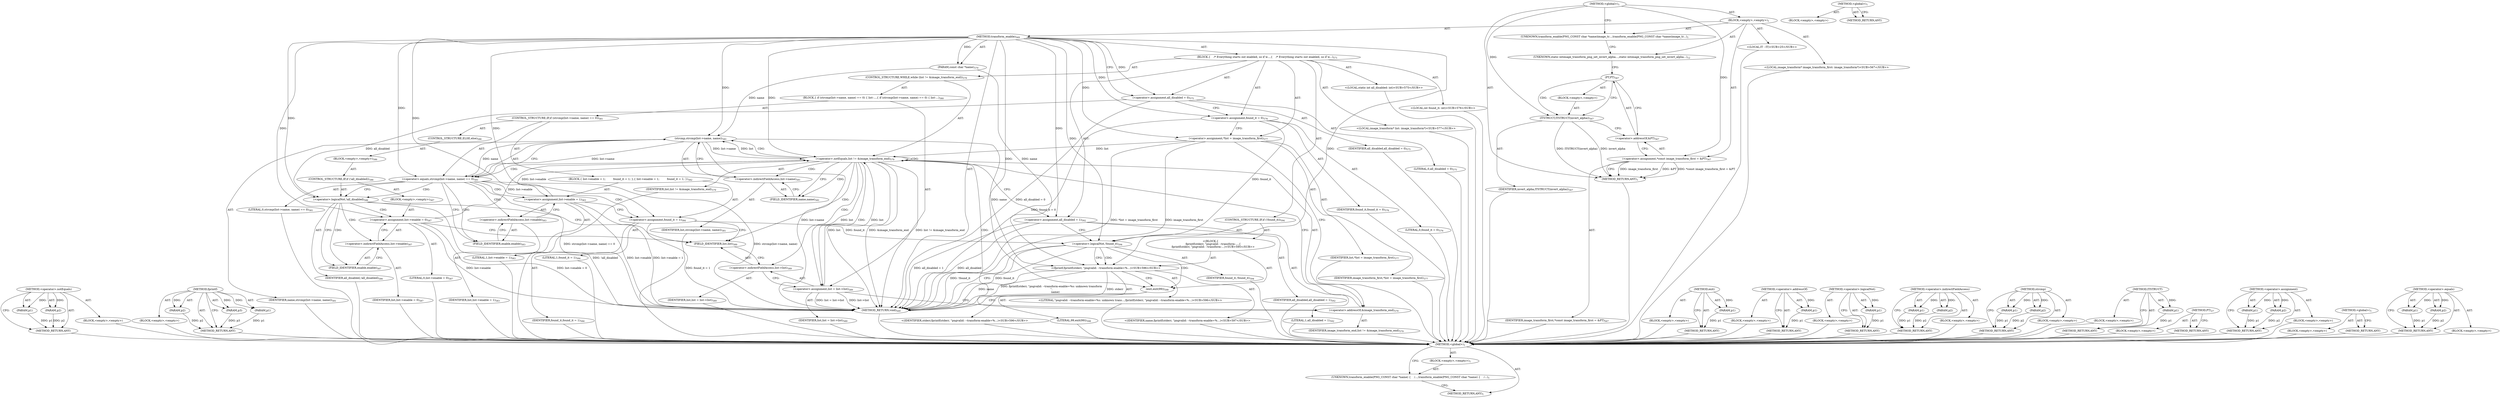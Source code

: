 digraph "&lt;operator&gt;.equals" {
vulnerable_6 [label=<(METHOD,&lt;global&gt;)<SUB>1</SUB>>];
vulnerable_7 [label=<(BLOCK,&lt;empty&gt;,&lt;empty&gt;)<SUB>1</SUB>>];
vulnerable_8 [label=<(UNKNOWN,transform_enable(PNG_CONST char *name)
 {
    /...,transform_enable(PNG_CONST char *name)
 {
    /...)<SUB>1</SUB>>];
vulnerable_9 [label=<(METHOD_RETURN,ANY)<SUB>1</SUB>>];
vulnerable_14 [label=<(METHOD,&lt;global&gt;)<SUB>1</SUB>>];
vulnerable_15 [label=<(BLOCK,&lt;empty&gt;,&lt;empty&gt;)>];
vulnerable_16 [label=<(METHOD_RETURN,ANY)>];
fixed_127 [label=<(METHOD,&lt;operator&gt;.notEquals)>];
fixed_128 [label=<(PARAM,p1)>];
fixed_129 [label=<(PARAM,p2)>];
fixed_130 [label=<(BLOCK,&lt;empty&gt;,&lt;empty&gt;)>];
fixed_131 [label=<(METHOD_RETURN,ANY)>];
fixed_151 [label=<(METHOD,fprintf)>];
fixed_152 [label=<(PARAM,p1)>];
fixed_153 [label=<(PARAM,p2)>];
fixed_154 [label=<(PARAM,p3)>];
fixed_155 [label=<(BLOCK,&lt;empty&gt;,&lt;empty&gt;)>];
fixed_156 [label=<(METHOD_RETURN,ANY)>];
fixed_6 [label=<(METHOD,&lt;global&gt;)<SUB>1</SUB>>];
fixed_7 [label=<(BLOCK,&lt;empty&gt;,&lt;empty&gt;)<SUB>1</SUB>>];
fixed_8 [label=<(UNKNOWN,transform_enable(PNG_CONST char *name)
image_tr...,transform_enable(PNG_CONST char *name)
image_tr...)<SUB>1</SUB>>];
fixed_9 [label=<(UNKNOWN,static int
image_transform_png_set_invert_alpha...,static int
image_transform_png_set_invert_alpha...)<SUB>12</SUB>>];
fixed_10 [label="<(LOCAL,IT : IT)<SUB>25</SUB>>"];
fixed_11 [label="<(LOCAL,image_transform* image_transform_first: image_transform*)<SUB>567</SUB>>"];
fixed_12 [label=<(&lt;operator&gt;.assignment,*const image_transform_first = &amp;PT)<SUB>567</SUB>>];
fixed_13 [label=<(IDENTIFIER,image_transform_first,*const image_transform_first = &amp;PT)<SUB>567</SUB>>];
fixed_14 [label=<(&lt;operator&gt;.addressOf,&amp;PT)<SUB>567</SUB>>];
fixed_15 [label=<(PT,PT)<SUB>567</SUB>>];
fixed_16 [label=<(BLOCK,&lt;empty&gt;,&lt;empty&gt;)>];
fixed_17 [label=<(ITSTRUCT,ITSTRUCT(invert_alpha))<SUB>567</SUB>>];
fixed_18 [label=<(IDENTIFIER,invert_alpha,ITSTRUCT(invert_alpha))<SUB>567</SUB>>];
fixed_19 [label=<(METHOD,transform_enable)<SUB>569</SUB>>];
fixed_20 [label=<(PARAM,const char *name)<SUB>570</SUB>>];
fixed_21 [label=<(BLOCK,{
    /* Everything starts out enabled, so if w...,{
    /* Everything starts out enabled, so if w...)<SUB>571</SUB>>];
fixed_22 [label="<(LOCAL,static int all_disabled: int)<SUB>575</SUB>>"];
fixed_23 [label=<(&lt;operator&gt;.assignment,all_disabled = 0)<SUB>575</SUB>>];
fixed_24 [label=<(IDENTIFIER,all_disabled,all_disabled = 0)<SUB>575</SUB>>];
fixed_25 [label=<(LITERAL,0,all_disabled = 0)<SUB>575</SUB>>];
fixed_26 [label="<(LOCAL,int found_it: int)<SUB>576</SUB>>"];
fixed_27 [label=<(&lt;operator&gt;.assignment,found_it = 0)<SUB>576</SUB>>];
fixed_28 [label=<(IDENTIFIER,found_it,found_it = 0)<SUB>576</SUB>>];
fixed_29 [label=<(LITERAL,0,found_it = 0)<SUB>576</SUB>>];
fixed_30 [label="<(LOCAL,image_transform* list: image_transform*)<SUB>577</SUB>>"];
fixed_31 [label=<(&lt;operator&gt;.assignment,*list = image_transform_first)<SUB>577</SUB>>];
fixed_32 [label=<(IDENTIFIER,list,*list = image_transform_first)<SUB>577</SUB>>];
fixed_33 [label=<(IDENTIFIER,image_transform_first,*list = image_transform_first)<SUB>577</SUB>>];
fixed_34 [label=<(CONTROL_STRUCTURE,WHILE,while (list != &amp;image_transform_end))<SUB>579</SUB>>];
fixed_35 [label=<(&lt;operator&gt;.notEquals,list != &amp;image_transform_end)<SUB>579</SUB>>];
fixed_36 [label=<(IDENTIFIER,list,list != &amp;image_transform_end)<SUB>579</SUB>>];
fixed_37 [label=<(&lt;operator&gt;.addressOf,&amp;image_transform_end)<SUB>579</SUB>>];
fixed_38 [label=<(IDENTIFIER,image_transform_end,list != &amp;image_transform_end)<SUB>579</SUB>>];
fixed_39 [label=<(BLOCK,{
 if (strcmp(list-&gt;name, name) == 0)
 {
 list-...,{
 if (strcmp(list-&gt;name, name) == 0)
 {
 list-...)<SUB>580</SUB>>];
fixed_40 [label=<(CONTROL_STRUCTURE,IF,if (strcmp(list-&gt;name, name) == 0))<SUB>581</SUB>>];
fixed_41 [label=<(&lt;operator&gt;.equals,strcmp(list-&gt;name, name) == 0)<SUB>581</SUB>>];
fixed_42 [label=<(strcmp,strcmp(list-&gt;name, name))<SUB>581</SUB>>];
fixed_43 [label=<(&lt;operator&gt;.indirectFieldAccess,list-&gt;name)<SUB>581</SUB>>];
fixed_44 [label=<(IDENTIFIER,list,strcmp(list-&gt;name, name))<SUB>581</SUB>>];
fixed_45 [label=<(FIELD_IDENTIFIER,name,name)<SUB>581</SUB>>];
fixed_46 [label=<(IDENTIFIER,name,strcmp(list-&gt;name, name))<SUB>581</SUB>>];
fixed_47 [label=<(LITERAL,0,strcmp(list-&gt;name, name) == 0)<SUB>581</SUB>>];
fixed_48 [label=<(BLOCK,{
 list-&gt;enable = 1;
         found_it = 1;
 },{
 list-&gt;enable = 1;
         found_it = 1;
 })<SUB>582</SUB>>];
fixed_49 [label=<(&lt;operator&gt;.assignment,list-&gt;enable = 1)<SUB>583</SUB>>];
fixed_50 [label=<(&lt;operator&gt;.indirectFieldAccess,list-&gt;enable)<SUB>583</SUB>>];
fixed_51 [label=<(IDENTIFIER,list,list-&gt;enable = 1)<SUB>583</SUB>>];
fixed_52 [label=<(FIELD_IDENTIFIER,enable,enable)<SUB>583</SUB>>];
fixed_53 [label=<(LITERAL,1,list-&gt;enable = 1)<SUB>583</SUB>>];
fixed_54 [label=<(&lt;operator&gt;.assignment,found_it = 1)<SUB>584</SUB>>];
fixed_55 [label=<(IDENTIFIER,found_it,found_it = 1)<SUB>584</SUB>>];
fixed_56 [label=<(LITERAL,1,found_it = 1)<SUB>584</SUB>>];
fixed_57 [label=<(CONTROL_STRUCTURE,ELSE,else)<SUB>586</SUB>>];
fixed_58 [label=<(BLOCK,&lt;empty&gt;,&lt;empty&gt;)<SUB>586</SUB>>];
fixed_59 [label=<(CONTROL_STRUCTURE,IF,if (!all_disabled))<SUB>586</SUB>>];
fixed_60 [label=<(&lt;operator&gt;.logicalNot,!all_disabled)<SUB>586</SUB>>];
fixed_61 [label=<(IDENTIFIER,all_disabled,!all_disabled)<SUB>586</SUB>>];
fixed_62 [label=<(BLOCK,&lt;empty&gt;,&lt;empty&gt;)<SUB>587</SUB>>];
fixed_63 [label=<(&lt;operator&gt;.assignment,list-&gt;enable = 0)<SUB>587</SUB>>];
fixed_64 [label=<(&lt;operator&gt;.indirectFieldAccess,list-&gt;enable)<SUB>587</SUB>>];
fixed_65 [label=<(IDENTIFIER,list,list-&gt;enable = 0)<SUB>587</SUB>>];
fixed_66 [label=<(FIELD_IDENTIFIER,enable,enable)<SUB>587</SUB>>];
fixed_67 [label=<(LITERAL,0,list-&gt;enable = 0)<SUB>587</SUB>>];
fixed_68 [label=<(&lt;operator&gt;.assignment,list = list-&gt;list)<SUB>589</SUB>>];
fixed_69 [label=<(IDENTIFIER,list,list = list-&gt;list)<SUB>589</SUB>>];
fixed_70 [label=<(&lt;operator&gt;.indirectFieldAccess,list-&gt;list)<SUB>589</SUB>>];
fixed_71 [label=<(IDENTIFIER,list,list = list-&gt;list)<SUB>589</SUB>>];
fixed_72 [label=<(FIELD_IDENTIFIER,list,list)<SUB>589</SUB>>];
fixed_73 [label=<(&lt;operator&gt;.assignment,all_disabled = 1)<SUB>592</SUB>>];
fixed_74 [label=<(IDENTIFIER,all_disabled,all_disabled = 1)<SUB>592</SUB>>];
fixed_75 [label=<(LITERAL,1,all_disabled = 1)<SUB>592</SUB>>];
fixed_76 [label=<(CONTROL_STRUCTURE,IF,if (!found_it))<SUB>594</SUB>>];
fixed_77 [label=<(&lt;operator&gt;.logicalNot,!found_it)<SUB>594</SUB>>];
fixed_78 [label=<(IDENTIFIER,found_it,!found_it)<SUB>594</SUB>>];
fixed_79 [label="<(BLOCK,{
      fprintf(stderr, &quot;pngvalid: --transform-...,{
      fprintf(stderr, &quot;pngvalid: --transform-...)<SUB>595</SUB>>"];
fixed_80 [label="<(fprintf,fprintf(stderr, &quot;pngvalid: --transform-enable=%...)<SUB>596</SUB>>"];
fixed_81 [label="<(IDENTIFIER,stderr,fprintf(stderr, &quot;pngvalid: --transform-enable=%...)<SUB>596</SUB>>"];
fixed_82 [label="<(LITERAL,&quot;pngvalid: --transform-enable=%s: unknown trans...,fprintf(stderr, &quot;pngvalid: --transform-enable=%...)<SUB>596</SUB>>"];
fixed_83 [label="<(IDENTIFIER,name,fprintf(stderr, &quot;pngvalid: --transform-enable=%...)<SUB>597</SUB>>"];
fixed_84 [label=<(exit,exit(99))<SUB>598</SUB>>];
fixed_85 [label=<(LITERAL,99,exit(99))<SUB>598</SUB>>];
fixed_86 [label=<(METHOD_RETURN,void)<SUB>569</SUB>>];
fixed_88 [label=<(METHOD_RETURN,ANY)<SUB>1</SUB>>];
fixed_157 [label=<(METHOD,exit)>];
fixed_158 [label=<(PARAM,p1)>];
fixed_159 [label=<(BLOCK,&lt;empty&gt;,&lt;empty&gt;)>];
fixed_160 [label=<(METHOD_RETURN,ANY)>];
fixed_116 [label=<(METHOD,&lt;operator&gt;.addressOf)>];
fixed_117 [label=<(PARAM,p1)>];
fixed_118 [label=<(BLOCK,&lt;empty&gt;,&lt;empty&gt;)>];
fixed_119 [label=<(METHOD_RETURN,ANY)>];
fixed_147 [label=<(METHOD,&lt;operator&gt;.logicalNot)>];
fixed_148 [label=<(PARAM,p1)>];
fixed_149 [label=<(BLOCK,&lt;empty&gt;,&lt;empty&gt;)>];
fixed_150 [label=<(METHOD_RETURN,ANY)>];
fixed_142 [label=<(METHOD,&lt;operator&gt;.indirectFieldAccess)>];
fixed_143 [label=<(PARAM,p1)>];
fixed_144 [label=<(PARAM,p2)>];
fixed_145 [label=<(BLOCK,&lt;empty&gt;,&lt;empty&gt;)>];
fixed_146 [label=<(METHOD_RETURN,ANY)>];
fixed_137 [label=<(METHOD,strcmp)>];
fixed_138 [label=<(PARAM,p1)>];
fixed_139 [label=<(PARAM,p2)>];
fixed_140 [label=<(BLOCK,&lt;empty&gt;,&lt;empty&gt;)>];
fixed_141 [label=<(METHOD_RETURN,ANY)>];
fixed_123 [label=<(METHOD,ITSTRUCT)>];
fixed_124 [label=<(PARAM,p1)>];
fixed_125 [label=<(BLOCK,&lt;empty&gt;,&lt;empty&gt;)>];
fixed_126 [label=<(METHOD_RETURN,ANY)>];
fixed_120 [label=<(METHOD,PT)<SUB>27</SUB>>];
fixed_121 [label=<(BLOCK,&lt;empty&gt;,&lt;empty&gt;)>];
fixed_122 [label=<(METHOD_RETURN,ANY)>];
fixed_111 [label=<(METHOD,&lt;operator&gt;.assignment)>];
fixed_112 [label=<(PARAM,p1)>];
fixed_113 [label=<(PARAM,p2)>];
fixed_114 [label=<(BLOCK,&lt;empty&gt;,&lt;empty&gt;)>];
fixed_115 [label=<(METHOD_RETURN,ANY)>];
fixed_105 [label=<(METHOD,&lt;global&gt;)<SUB>1</SUB>>];
fixed_106 [label=<(BLOCK,&lt;empty&gt;,&lt;empty&gt;)>];
fixed_107 [label=<(METHOD_RETURN,ANY)>];
fixed_132 [label=<(METHOD,&lt;operator&gt;.equals)>];
fixed_133 [label=<(PARAM,p1)>];
fixed_134 [label=<(PARAM,p2)>];
fixed_135 [label=<(BLOCK,&lt;empty&gt;,&lt;empty&gt;)>];
fixed_136 [label=<(METHOD_RETURN,ANY)>];
vulnerable_6 -> vulnerable_7  [key=0, label="AST: "];
vulnerable_6 -> vulnerable_9  [key=0, label="AST: "];
vulnerable_6 -> vulnerable_8  [key=0, label="CFG: "];
vulnerable_7 -> vulnerable_8  [key=0, label="AST: "];
vulnerable_8 -> vulnerable_9  [key=0, label="CFG: "];
vulnerable_14 -> vulnerable_15  [key=0, label="AST: "];
vulnerable_14 -> vulnerable_16  [key=0, label="AST: "];
vulnerable_14 -> vulnerable_16  [key=1, label="CFG: "];
fixed_127 -> fixed_128  [key=0, label="AST: "];
fixed_127 -> fixed_128  [key=1, label="DDG: "];
fixed_127 -> fixed_130  [key=0, label="AST: "];
fixed_127 -> fixed_129  [key=0, label="AST: "];
fixed_127 -> fixed_129  [key=1, label="DDG: "];
fixed_127 -> fixed_131  [key=0, label="AST: "];
fixed_127 -> fixed_131  [key=1, label="CFG: "];
fixed_128 -> fixed_131  [key=0, label="DDG: p1"];
fixed_129 -> fixed_131  [key=0, label="DDG: p2"];
fixed_130 -> vulnerable_6  [key=0];
fixed_131 -> vulnerable_6  [key=0];
fixed_151 -> fixed_152  [key=0, label="AST: "];
fixed_151 -> fixed_152  [key=1, label="DDG: "];
fixed_151 -> fixed_155  [key=0, label="AST: "];
fixed_151 -> fixed_153  [key=0, label="AST: "];
fixed_151 -> fixed_153  [key=1, label="DDG: "];
fixed_151 -> fixed_156  [key=0, label="AST: "];
fixed_151 -> fixed_156  [key=1, label="CFG: "];
fixed_151 -> fixed_154  [key=0, label="AST: "];
fixed_151 -> fixed_154  [key=1, label="DDG: "];
fixed_152 -> fixed_156  [key=0, label="DDG: p1"];
fixed_153 -> fixed_156  [key=0, label="DDG: p2"];
fixed_154 -> fixed_156  [key=0, label="DDG: p3"];
fixed_155 -> vulnerable_6  [key=0];
fixed_156 -> vulnerable_6  [key=0];
fixed_6 -> fixed_7  [key=0, label="AST: "];
fixed_6 -> fixed_88  [key=0, label="AST: "];
fixed_6 -> fixed_8  [key=0, label="CFG: "];
fixed_6 -> fixed_12  [key=0, label="DDG: "];
fixed_6 -> fixed_17  [key=0, label="DDG: "];
fixed_7 -> fixed_8  [key=0, label="AST: "];
fixed_7 -> fixed_9  [key=0, label="AST: "];
fixed_7 -> fixed_10  [key=0, label="AST: "];
fixed_7 -> fixed_11  [key=0, label="AST: "];
fixed_7 -> fixed_12  [key=0, label="AST: "];
fixed_7 -> fixed_19  [key=0, label="AST: "];
fixed_8 -> fixed_9  [key=0, label="CFG: "];
fixed_9 -> fixed_15  [key=0, label="CFG: "];
fixed_10 -> vulnerable_6  [key=0];
fixed_11 -> vulnerable_6  [key=0];
fixed_12 -> fixed_13  [key=0, label="AST: "];
fixed_12 -> fixed_14  [key=0, label="AST: "];
fixed_12 -> fixed_88  [key=0, label="CFG: "];
fixed_12 -> fixed_88  [key=1, label="DDG: image_transform_first"];
fixed_12 -> fixed_88  [key=2, label="DDG: &amp;PT"];
fixed_12 -> fixed_88  [key=3, label="DDG: *const image_transform_first = &amp;PT"];
fixed_13 -> vulnerable_6  [key=0];
fixed_14 -> fixed_15  [key=0, label="AST: "];
fixed_14 -> fixed_12  [key=0, label="CFG: "];
fixed_15 -> fixed_16  [key=0, label="AST: "];
fixed_15 -> fixed_14  [key=0, label="CFG: "];
fixed_15 -> fixed_17  [key=0, label="CFG: "];
fixed_15 -> fixed_17  [key=1, label="CDG: "];
fixed_16 -> fixed_17  [key=0, label="AST: "];
fixed_17 -> fixed_18  [key=0, label="AST: "];
fixed_17 -> fixed_14  [key=0, label="CFG: "];
fixed_17 -> fixed_88  [key=0, label="DDG: ITSTRUCT(invert_alpha)"];
fixed_17 -> fixed_88  [key=1, label="DDG: invert_alpha"];
fixed_18 -> vulnerable_6  [key=0];
fixed_19 -> fixed_20  [key=0, label="AST: "];
fixed_19 -> fixed_20  [key=1, label="DDG: "];
fixed_19 -> fixed_21  [key=0, label="AST: "];
fixed_19 -> fixed_86  [key=0, label="AST: "];
fixed_19 -> fixed_23  [key=0, label="CFG: "];
fixed_19 -> fixed_23  [key=1, label="DDG: "];
fixed_19 -> fixed_27  [key=0, label="DDG: "];
fixed_19 -> fixed_31  [key=0, label="DDG: "];
fixed_19 -> fixed_73  [key=0, label="DDG: "];
fixed_19 -> fixed_35  [key=0, label="DDG: "];
fixed_19 -> fixed_77  [key=0, label="DDG: "];
fixed_19 -> fixed_80  [key=0, label="DDG: "];
fixed_19 -> fixed_84  [key=0, label="DDG: "];
fixed_19 -> fixed_41  [key=0, label="DDG: "];
fixed_19 -> fixed_49  [key=0, label="DDG: "];
fixed_19 -> fixed_54  [key=0, label="DDG: "];
fixed_19 -> fixed_42  [key=0, label="DDG: "];
fixed_19 -> fixed_60  [key=0, label="DDG: "];
fixed_19 -> fixed_63  [key=0, label="DDG: "];
fixed_20 -> fixed_80  [key=0, label="DDG: name"];
fixed_20 -> fixed_42  [key=0, label="DDG: name"];
fixed_21 -> fixed_22  [key=0, label="AST: "];
fixed_21 -> fixed_23  [key=0, label="AST: "];
fixed_21 -> fixed_26  [key=0, label="AST: "];
fixed_21 -> fixed_27  [key=0, label="AST: "];
fixed_21 -> fixed_30  [key=0, label="AST: "];
fixed_21 -> fixed_31  [key=0, label="AST: "];
fixed_21 -> fixed_34  [key=0, label="AST: "];
fixed_21 -> fixed_73  [key=0, label="AST: "];
fixed_21 -> fixed_76  [key=0, label="AST: "];
fixed_22 -> vulnerable_6  [key=0];
fixed_23 -> fixed_24  [key=0, label="AST: "];
fixed_23 -> fixed_25  [key=0, label="AST: "];
fixed_23 -> fixed_27  [key=0, label="CFG: "];
fixed_23 -> fixed_86  [key=0, label="DDG: all_disabled = 0"];
fixed_23 -> fixed_60  [key=0, label="DDG: all_disabled"];
fixed_24 -> vulnerable_6  [key=0];
fixed_25 -> vulnerable_6  [key=0];
fixed_26 -> vulnerable_6  [key=0];
fixed_27 -> fixed_28  [key=0, label="AST: "];
fixed_27 -> fixed_29  [key=0, label="AST: "];
fixed_27 -> fixed_31  [key=0, label="CFG: "];
fixed_27 -> fixed_86  [key=0, label="DDG: found_it = 0"];
fixed_27 -> fixed_77  [key=0, label="DDG: found_it"];
fixed_28 -> vulnerable_6  [key=0];
fixed_29 -> vulnerable_6  [key=0];
fixed_30 -> vulnerable_6  [key=0];
fixed_31 -> fixed_32  [key=0, label="AST: "];
fixed_31 -> fixed_33  [key=0, label="AST: "];
fixed_31 -> fixed_37  [key=0, label="CFG: "];
fixed_31 -> fixed_86  [key=0, label="DDG: *list = image_transform_first"];
fixed_31 -> fixed_86  [key=1, label="DDG: image_transform_first"];
fixed_31 -> fixed_35  [key=0, label="DDG: list"];
fixed_32 -> vulnerable_6  [key=0];
fixed_33 -> vulnerable_6  [key=0];
fixed_34 -> fixed_35  [key=0, label="AST: "];
fixed_34 -> fixed_39  [key=0, label="AST: "];
fixed_35 -> fixed_36  [key=0, label="AST: "];
fixed_35 -> fixed_37  [key=0, label="AST: "];
fixed_35 -> fixed_37  [key=1, label="CDG: "];
fixed_35 -> fixed_45  [key=0, label="CFG: "];
fixed_35 -> fixed_45  [key=1, label="CDG: "];
fixed_35 -> fixed_73  [key=0, label="CFG: "];
fixed_35 -> fixed_86  [key=0, label="DDG: list"];
fixed_35 -> fixed_86  [key=1, label="DDG: &amp;image_transform_end"];
fixed_35 -> fixed_86  [key=2, label="DDG: list != &amp;image_transform_end"];
fixed_35 -> fixed_68  [key=0, label="DDG: list"];
fixed_35 -> fixed_68  [key=1, label="CDG: "];
fixed_35 -> fixed_42  [key=0, label="DDG: list"];
fixed_35 -> fixed_42  [key=1, label="CDG: "];
fixed_35 -> fixed_72  [key=0, label="CDG: "];
fixed_35 -> fixed_41  [key=0, label="CDG: "];
fixed_35 -> fixed_70  [key=0, label="CDG: "];
fixed_35 -> fixed_35  [key=0, label="CDG: "];
fixed_35 -> fixed_43  [key=0, label="CDG: "];
fixed_36 -> vulnerable_6  [key=0];
fixed_37 -> fixed_38  [key=0, label="AST: "];
fixed_37 -> fixed_35  [key=0, label="CFG: "];
fixed_38 -> vulnerable_6  [key=0];
fixed_39 -> fixed_40  [key=0, label="AST: "];
fixed_39 -> fixed_68  [key=0, label="AST: "];
fixed_40 -> fixed_41  [key=0, label="AST: "];
fixed_40 -> fixed_48  [key=0, label="AST: "];
fixed_40 -> fixed_57  [key=0, label="AST: "];
fixed_41 -> fixed_42  [key=0, label="AST: "];
fixed_41 -> fixed_47  [key=0, label="AST: "];
fixed_41 -> fixed_52  [key=0, label="CFG: "];
fixed_41 -> fixed_52  [key=1, label="CDG: "];
fixed_41 -> fixed_60  [key=0, label="CFG: "];
fixed_41 -> fixed_60  [key=1, label="CDG: "];
fixed_41 -> fixed_86  [key=0, label="DDG: strcmp(list-&gt;name, name)"];
fixed_41 -> fixed_86  [key=1, label="DDG: strcmp(list-&gt;name, name) == 0"];
fixed_41 -> fixed_49  [key=0, label="CDG: "];
fixed_41 -> fixed_50  [key=0, label="CDG: "];
fixed_41 -> fixed_54  [key=0, label="CDG: "];
fixed_42 -> fixed_43  [key=0, label="AST: "];
fixed_42 -> fixed_46  [key=0, label="AST: "];
fixed_42 -> fixed_41  [key=0, label="CFG: "];
fixed_42 -> fixed_41  [key=1, label="DDG: list-&gt;name"];
fixed_42 -> fixed_41  [key=2, label="DDG: name"];
fixed_42 -> fixed_86  [key=0, label="DDG: list-&gt;name"];
fixed_42 -> fixed_35  [key=0, label="DDG: list-&gt;name"];
fixed_42 -> fixed_80  [key=0, label="DDG: name"];
fixed_43 -> fixed_44  [key=0, label="AST: "];
fixed_43 -> fixed_45  [key=0, label="AST: "];
fixed_43 -> fixed_42  [key=0, label="CFG: "];
fixed_44 -> vulnerable_6  [key=0];
fixed_45 -> fixed_43  [key=0, label="CFG: "];
fixed_46 -> vulnerable_6  [key=0];
fixed_47 -> vulnerable_6  [key=0];
fixed_48 -> fixed_49  [key=0, label="AST: "];
fixed_48 -> fixed_54  [key=0, label="AST: "];
fixed_49 -> fixed_50  [key=0, label="AST: "];
fixed_49 -> fixed_53  [key=0, label="AST: "];
fixed_49 -> fixed_54  [key=0, label="CFG: "];
fixed_49 -> fixed_86  [key=0, label="DDG: list-&gt;enable"];
fixed_49 -> fixed_86  [key=1, label="DDG: list-&gt;enable = 1"];
fixed_49 -> fixed_35  [key=0, label="DDG: list-&gt;enable"];
fixed_50 -> fixed_51  [key=0, label="AST: "];
fixed_50 -> fixed_52  [key=0, label="AST: "];
fixed_50 -> fixed_49  [key=0, label="CFG: "];
fixed_51 -> vulnerable_6  [key=0];
fixed_52 -> fixed_50  [key=0, label="CFG: "];
fixed_53 -> vulnerable_6  [key=0];
fixed_54 -> fixed_55  [key=0, label="AST: "];
fixed_54 -> fixed_56  [key=0, label="AST: "];
fixed_54 -> fixed_72  [key=0, label="CFG: "];
fixed_54 -> fixed_86  [key=0, label="DDG: found_it = 1"];
fixed_54 -> fixed_77  [key=0, label="DDG: found_it"];
fixed_55 -> vulnerable_6  [key=0];
fixed_56 -> vulnerable_6  [key=0];
fixed_57 -> fixed_58  [key=0, label="AST: "];
fixed_58 -> fixed_59  [key=0, label="AST: "];
fixed_59 -> fixed_60  [key=0, label="AST: "];
fixed_59 -> fixed_62  [key=0, label="AST: "];
fixed_60 -> fixed_61  [key=0, label="AST: "];
fixed_60 -> fixed_66  [key=0, label="CFG: "];
fixed_60 -> fixed_66  [key=1, label="CDG: "];
fixed_60 -> fixed_72  [key=0, label="CFG: "];
fixed_60 -> fixed_86  [key=0, label="DDG: !all_disabled"];
fixed_60 -> fixed_64  [key=0, label="CDG: "];
fixed_60 -> fixed_63  [key=0, label="CDG: "];
fixed_61 -> vulnerable_6  [key=0];
fixed_62 -> fixed_63  [key=0, label="AST: "];
fixed_63 -> fixed_64  [key=0, label="AST: "];
fixed_63 -> fixed_67  [key=0, label="AST: "];
fixed_63 -> fixed_72  [key=0, label="CFG: "];
fixed_63 -> fixed_86  [key=0, label="DDG: list-&gt;enable"];
fixed_63 -> fixed_86  [key=1, label="DDG: list-&gt;enable = 0"];
fixed_63 -> fixed_35  [key=0, label="DDG: list-&gt;enable"];
fixed_64 -> fixed_65  [key=0, label="AST: "];
fixed_64 -> fixed_66  [key=0, label="AST: "];
fixed_64 -> fixed_63  [key=0, label="CFG: "];
fixed_65 -> vulnerable_6  [key=0];
fixed_66 -> fixed_64  [key=0, label="CFG: "];
fixed_67 -> vulnerable_6  [key=0];
fixed_68 -> fixed_69  [key=0, label="AST: "];
fixed_68 -> fixed_70  [key=0, label="AST: "];
fixed_68 -> fixed_37  [key=0, label="CFG: "];
fixed_68 -> fixed_86  [key=0, label="DDG: list-&gt;list"];
fixed_68 -> fixed_86  [key=1, label="DDG: list = list-&gt;list"];
fixed_68 -> fixed_35  [key=0, label="DDG: list"];
fixed_69 -> vulnerable_6  [key=0];
fixed_70 -> fixed_71  [key=0, label="AST: "];
fixed_70 -> fixed_72  [key=0, label="AST: "];
fixed_70 -> fixed_68  [key=0, label="CFG: "];
fixed_71 -> vulnerable_6  [key=0];
fixed_72 -> fixed_70  [key=0, label="CFG: "];
fixed_73 -> fixed_74  [key=0, label="AST: "];
fixed_73 -> fixed_75  [key=0, label="AST: "];
fixed_73 -> fixed_77  [key=0, label="CFG: "];
fixed_73 -> fixed_86  [key=0, label="DDG: all_disabled"];
fixed_73 -> fixed_86  [key=1, label="DDG: all_disabled = 1"];
fixed_74 -> vulnerable_6  [key=0];
fixed_75 -> vulnerable_6  [key=0];
fixed_76 -> fixed_77  [key=0, label="AST: "];
fixed_76 -> fixed_79  [key=0, label="AST: "];
fixed_77 -> fixed_78  [key=0, label="AST: "];
fixed_77 -> fixed_86  [key=0, label="CFG: "];
fixed_77 -> fixed_86  [key=1, label="DDG: found_it"];
fixed_77 -> fixed_86  [key=2, label="DDG: !found_it"];
fixed_77 -> fixed_80  [key=0, label="CFG: "];
fixed_77 -> fixed_80  [key=1, label="CDG: "];
fixed_77 -> fixed_84  [key=0, label="CDG: "];
fixed_78 -> vulnerable_6  [key=0];
fixed_79 -> fixed_80  [key=0, label="AST: "];
fixed_79 -> fixed_84  [key=0, label="AST: "];
fixed_80 -> fixed_81  [key=0, label="AST: "];
fixed_80 -> fixed_82  [key=0, label="AST: "];
fixed_80 -> fixed_83  [key=0, label="AST: "];
fixed_80 -> fixed_84  [key=0, label="CFG: "];
fixed_80 -> fixed_86  [key=0, label="DDG: name"];
fixed_80 -> fixed_86  [key=1, label="DDG: fprintf(stderr, &quot;pngvalid: --transform-enable=%s: unknown transform\n&quot;,
         name)"];
fixed_80 -> fixed_86  [key=2, label="DDG: stderr"];
fixed_81 -> vulnerable_6  [key=0];
fixed_82 -> vulnerable_6  [key=0];
fixed_83 -> vulnerable_6  [key=0];
fixed_84 -> fixed_85  [key=0, label="AST: "];
fixed_84 -> fixed_86  [key=0, label="CFG: "];
fixed_85 -> vulnerable_6  [key=0];
fixed_86 -> vulnerable_6  [key=0];
fixed_88 -> vulnerable_6  [key=0];
fixed_157 -> fixed_158  [key=0, label="AST: "];
fixed_157 -> fixed_158  [key=1, label="DDG: "];
fixed_157 -> fixed_159  [key=0, label="AST: "];
fixed_157 -> fixed_160  [key=0, label="AST: "];
fixed_157 -> fixed_160  [key=1, label="CFG: "];
fixed_158 -> fixed_160  [key=0, label="DDG: p1"];
fixed_159 -> vulnerable_6  [key=0];
fixed_160 -> vulnerable_6  [key=0];
fixed_116 -> fixed_117  [key=0, label="AST: "];
fixed_116 -> fixed_117  [key=1, label="DDG: "];
fixed_116 -> fixed_118  [key=0, label="AST: "];
fixed_116 -> fixed_119  [key=0, label="AST: "];
fixed_116 -> fixed_119  [key=1, label="CFG: "];
fixed_117 -> fixed_119  [key=0, label="DDG: p1"];
fixed_118 -> vulnerable_6  [key=0];
fixed_119 -> vulnerable_6  [key=0];
fixed_147 -> fixed_148  [key=0, label="AST: "];
fixed_147 -> fixed_148  [key=1, label="DDG: "];
fixed_147 -> fixed_149  [key=0, label="AST: "];
fixed_147 -> fixed_150  [key=0, label="AST: "];
fixed_147 -> fixed_150  [key=1, label="CFG: "];
fixed_148 -> fixed_150  [key=0, label="DDG: p1"];
fixed_149 -> vulnerable_6  [key=0];
fixed_150 -> vulnerable_6  [key=0];
fixed_142 -> fixed_143  [key=0, label="AST: "];
fixed_142 -> fixed_143  [key=1, label="DDG: "];
fixed_142 -> fixed_145  [key=0, label="AST: "];
fixed_142 -> fixed_144  [key=0, label="AST: "];
fixed_142 -> fixed_144  [key=1, label="DDG: "];
fixed_142 -> fixed_146  [key=0, label="AST: "];
fixed_142 -> fixed_146  [key=1, label="CFG: "];
fixed_143 -> fixed_146  [key=0, label="DDG: p1"];
fixed_144 -> fixed_146  [key=0, label="DDG: p2"];
fixed_145 -> vulnerable_6  [key=0];
fixed_146 -> vulnerable_6  [key=0];
fixed_137 -> fixed_138  [key=0, label="AST: "];
fixed_137 -> fixed_138  [key=1, label="DDG: "];
fixed_137 -> fixed_140  [key=0, label="AST: "];
fixed_137 -> fixed_139  [key=0, label="AST: "];
fixed_137 -> fixed_139  [key=1, label="DDG: "];
fixed_137 -> fixed_141  [key=0, label="AST: "];
fixed_137 -> fixed_141  [key=1, label="CFG: "];
fixed_138 -> fixed_141  [key=0, label="DDG: p1"];
fixed_139 -> fixed_141  [key=0, label="DDG: p2"];
fixed_140 -> vulnerable_6  [key=0];
fixed_141 -> vulnerable_6  [key=0];
fixed_123 -> fixed_124  [key=0, label="AST: "];
fixed_123 -> fixed_124  [key=1, label="DDG: "];
fixed_123 -> fixed_125  [key=0, label="AST: "];
fixed_123 -> fixed_126  [key=0, label="AST: "];
fixed_123 -> fixed_126  [key=1, label="CFG: "];
fixed_124 -> fixed_126  [key=0, label="DDG: p1"];
fixed_125 -> vulnerable_6  [key=0];
fixed_126 -> vulnerable_6  [key=0];
fixed_120 -> fixed_121  [key=0, label="AST: "];
fixed_120 -> fixed_122  [key=0, label="AST: "];
fixed_120 -> fixed_122  [key=1, label="CFG: "];
fixed_121 -> vulnerable_6  [key=0];
fixed_122 -> vulnerable_6  [key=0];
fixed_111 -> fixed_112  [key=0, label="AST: "];
fixed_111 -> fixed_112  [key=1, label="DDG: "];
fixed_111 -> fixed_114  [key=0, label="AST: "];
fixed_111 -> fixed_113  [key=0, label="AST: "];
fixed_111 -> fixed_113  [key=1, label="DDG: "];
fixed_111 -> fixed_115  [key=0, label="AST: "];
fixed_111 -> fixed_115  [key=1, label="CFG: "];
fixed_112 -> fixed_115  [key=0, label="DDG: p1"];
fixed_113 -> fixed_115  [key=0, label="DDG: p2"];
fixed_114 -> vulnerable_6  [key=0];
fixed_115 -> vulnerable_6  [key=0];
fixed_105 -> fixed_106  [key=0, label="AST: "];
fixed_105 -> fixed_107  [key=0, label="AST: "];
fixed_105 -> fixed_107  [key=1, label="CFG: "];
fixed_106 -> vulnerable_6  [key=0];
fixed_107 -> vulnerable_6  [key=0];
fixed_132 -> fixed_133  [key=0, label="AST: "];
fixed_132 -> fixed_133  [key=1, label="DDG: "];
fixed_132 -> fixed_135  [key=0, label="AST: "];
fixed_132 -> fixed_134  [key=0, label="AST: "];
fixed_132 -> fixed_134  [key=1, label="DDG: "];
fixed_132 -> fixed_136  [key=0, label="AST: "];
fixed_132 -> fixed_136  [key=1, label="CFG: "];
fixed_133 -> fixed_136  [key=0, label="DDG: p1"];
fixed_134 -> fixed_136  [key=0, label="DDG: p2"];
fixed_135 -> vulnerable_6  [key=0];
fixed_136 -> vulnerable_6  [key=0];
}
